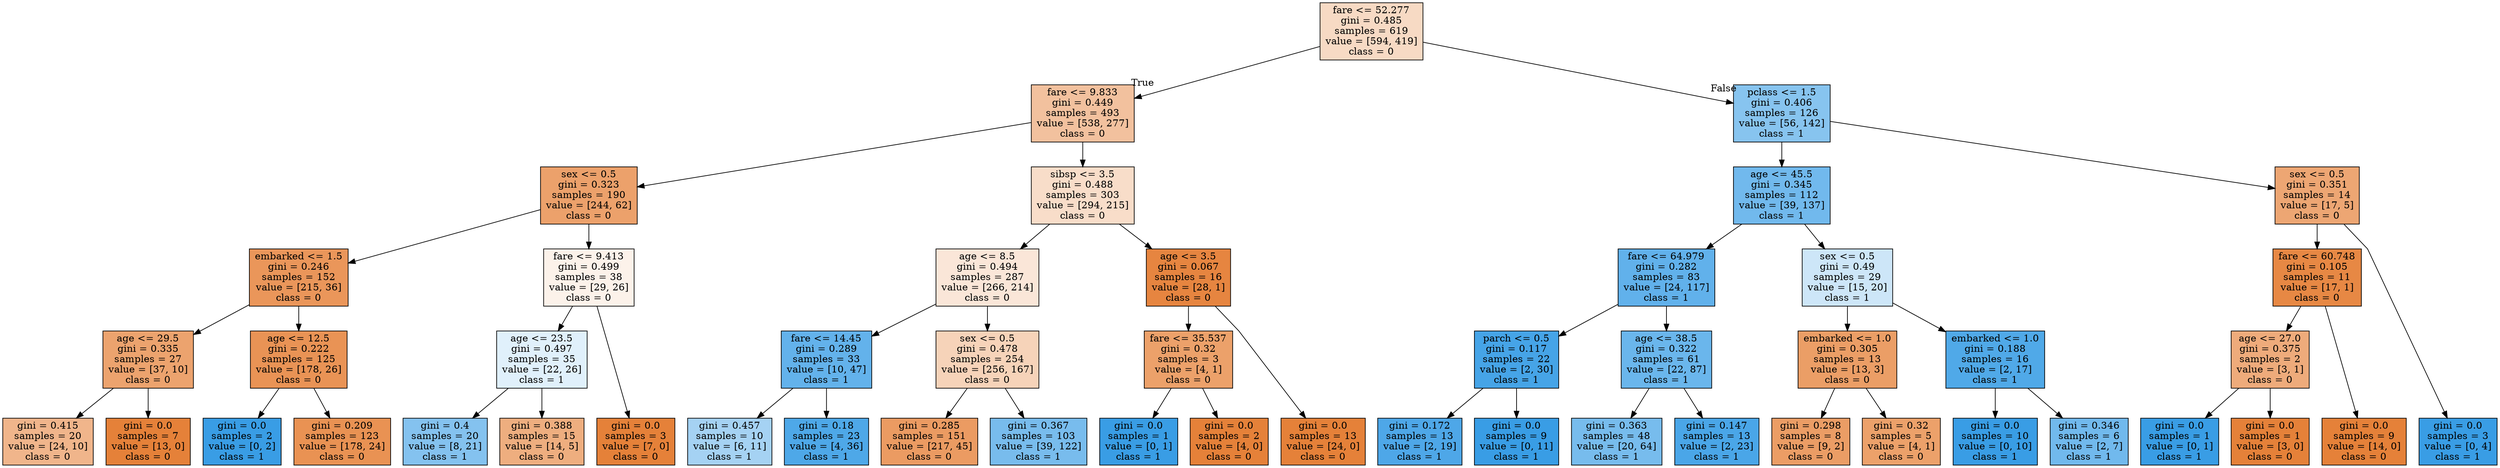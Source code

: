 digraph Tree {
node [shape=box, style="filled", color="black"] ;
graph [ranksep=equally, splines=polyline] ;
0 [label="fare <= 52.277\ngini = 0.485\nsamples = 619\nvalue = [594, 419]\nclass = 0", fillcolor="#e581394b"] ;
1 [label="fare <= 9.833\ngini = 0.449\nsamples = 493\nvalue = [538, 277]\nclass = 0", fillcolor="#e581397c"] ;
0 -> 1 [labeldistance=2.5, labelangle=45, headlabel="True"] ;
2 [label="sex <= 0.5\ngini = 0.323\nsamples = 190\nvalue = [244, 62]\nclass = 0", fillcolor="#e58139be"] ;
1 -> 2 ;
3 [label="embarked <= 1.5\ngini = 0.246\nsamples = 152\nvalue = [215, 36]\nclass = 0", fillcolor="#e58139d4"] ;
2 -> 3 ;
4 [label="age <= 29.5\ngini = 0.335\nsamples = 27\nvalue = [37, 10]\nclass = 0", fillcolor="#e58139ba"] ;
3 -> 4 ;
5 [label="gini = 0.415\nsamples = 20\nvalue = [24, 10]\nclass = 0", fillcolor="#e5813995"] ;
4 -> 5 ;
6 [label="gini = 0.0\nsamples = 7\nvalue = [13, 0]\nclass = 0", fillcolor="#e58139ff"] ;
4 -> 6 ;
7 [label="age <= 12.5\ngini = 0.222\nsamples = 125\nvalue = [178, 26]\nclass = 0", fillcolor="#e58139da"] ;
3 -> 7 ;
8 [label="gini = 0.0\nsamples = 2\nvalue = [0, 2]\nclass = 1", fillcolor="#399de5ff"] ;
7 -> 8 ;
9 [label="gini = 0.209\nsamples = 123\nvalue = [178, 24]\nclass = 0", fillcolor="#e58139dd"] ;
7 -> 9 ;
10 [label="fare <= 9.413\ngini = 0.499\nsamples = 38\nvalue = [29, 26]\nclass = 0", fillcolor="#e581391a"] ;
2 -> 10 ;
11 [label="age <= 23.5\ngini = 0.497\nsamples = 35\nvalue = [22, 26]\nclass = 1", fillcolor="#399de527"] ;
10 -> 11 ;
12 [label="gini = 0.4\nsamples = 20\nvalue = [8, 21]\nclass = 1", fillcolor="#399de59e"] ;
11 -> 12 ;
13 [label="gini = 0.388\nsamples = 15\nvalue = [14, 5]\nclass = 0", fillcolor="#e58139a4"] ;
11 -> 13 ;
14 [label="gini = 0.0\nsamples = 3\nvalue = [7, 0]\nclass = 0", fillcolor="#e58139ff"] ;
10 -> 14 ;
15 [label="sibsp <= 3.5\ngini = 0.488\nsamples = 303\nvalue = [294, 215]\nclass = 0", fillcolor="#e5813945"] ;
1 -> 15 ;
16 [label="age <= 8.5\ngini = 0.494\nsamples = 287\nvalue = [266, 214]\nclass = 0", fillcolor="#e5813932"] ;
15 -> 16 ;
17 [label="fare <= 14.45\ngini = 0.289\nsamples = 33\nvalue = [10, 47]\nclass = 1", fillcolor="#399de5c9"] ;
16 -> 17 ;
18 [label="gini = 0.457\nsamples = 10\nvalue = [6, 11]\nclass = 1", fillcolor="#399de574"] ;
17 -> 18 ;
19 [label="gini = 0.18\nsamples = 23\nvalue = [4, 36]\nclass = 1", fillcolor="#399de5e3"] ;
17 -> 19 ;
20 [label="sex <= 0.5\ngini = 0.478\nsamples = 254\nvalue = [256, 167]\nclass = 0", fillcolor="#e5813959"] ;
16 -> 20 ;
21 [label="gini = 0.285\nsamples = 151\nvalue = [217, 45]\nclass = 0", fillcolor="#e58139ca"] ;
20 -> 21 ;
22 [label="gini = 0.367\nsamples = 103\nvalue = [39, 122]\nclass = 1", fillcolor="#399de5ad"] ;
20 -> 22 ;
23 [label="age <= 3.5\ngini = 0.067\nsamples = 16\nvalue = [28, 1]\nclass = 0", fillcolor="#e58139f6"] ;
15 -> 23 ;
24 [label="fare <= 35.537\ngini = 0.32\nsamples = 3\nvalue = [4, 1]\nclass = 0", fillcolor="#e58139bf"] ;
23 -> 24 ;
25 [label="gini = 0.0\nsamples = 1\nvalue = [0, 1]\nclass = 1", fillcolor="#399de5ff"] ;
24 -> 25 ;
26 [label="gini = 0.0\nsamples = 2\nvalue = [4, 0]\nclass = 0", fillcolor="#e58139ff"] ;
24 -> 26 ;
27 [label="gini = 0.0\nsamples = 13\nvalue = [24, 0]\nclass = 0", fillcolor="#e58139ff"] ;
23 -> 27 ;
28 [label="pclass <= 1.5\ngini = 0.406\nsamples = 126\nvalue = [56, 142]\nclass = 1", fillcolor="#399de59a"] ;
0 -> 28 [labeldistance=2.5, labelangle=-45, headlabel="False"] ;
29 [label="age <= 45.5\ngini = 0.345\nsamples = 112\nvalue = [39, 137]\nclass = 1", fillcolor="#399de5b6"] ;
28 -> 29 ;
30 [label="fare <= 64.979\ngini = 0.282\nsamples = 83\nvalue = [24, 117]\nclass = 1", fillcolor="#399de5cb"] ;
29 -> 30 ;
31 [label="parch <= 0.5\ngini = 0.117\nsamples = 22\nvalue = [2, 30]\nclass = 1", fillcolor="#399de5ee"] ;
30 -> 31 ;
32 [label="gini = 0.172\nsamples = 13\nvalue = [2, 19]\nclass = 1", fillcolor="#399de5e4"] ;
31 -> 32 ;
33 [label="gini = 0.0\nsamples = 9\nvalue = [0, 11]\nclass = 1", fillcolor="#399de5ff"] ;
31 -> 33 ;
34 [label="age <= 38.5\ngini = 0.322\nsamples = 61\nvalue = [22, 87]\nclass = 1", fillcolor="#399de5bf"] ;
30 -> 34 ;
35 [label="gini = 0.363\nsamples = 48\nvalue = [20, 64]\nclass = 1", fillcolor="#399de5af"] ;
34 -> 35 ;
36 [label="gini = 0.147\nsamples = 13\nvalue = [2, 23]\nclass = 1", fillcolor="#399de5e9"] ;
34 -> 36 ;
37 [label="sex <= 0.5\ngini = 0.49\nsamples = 29\nvalue = [15, 20]\nclass = 1", fillcolor="#399de540"] ;
29 -> 37 ;
38 [label="embarked <= 1.0\ngini = 0.305\nsamples = 13\nvalue = [13, 3]\nclass = 0", fillcolor="#e58139c4"] ;
37 -> 38 ;
39 [label="gini = 0.298\nsamples = 8\nvalue = [9, 2]\nclass = 0", fillcolor="#e58139c6"] ;
38 -> 39 ;
40 [label="gini = 0.32\nsamples = 5\nvalue = [4, 1]\nclass = 0", fillcolor="#e58139bf"] ;
38 -> 40 ;
41 [label="embarked <= 1.0\ngini = 0.188\nsamples = 16\nvalue = [2, 17]\nclass = 1", fillcolor="#399de5e1"] ;
37 -> 41 ;
42 [label="gini = 0.0\nsamples = 10\nvalue = [0, 10]\nclass = 1", fillcolor="#399de5ff"] ;
41 -> 42 ;
43 [label="gini = 0.346\nsamples = 6\nvalue = [2, 7]\nclass = 1", fillcolor="#399de5b6"] ;
41 -> 43 ;
44 [label="sex <= 0.5\ngini = 0.351\nsamples = 14\nvalue = [17, 5]\nclass = 0", fillcolor="#e58139b4"] ;
28 -> 44 ;
45 [label="fare <= 60.748\ngini = 0.105\nsamples = 11\nvalue = [17, 1]\nclass = 0", fillcolor="#e58139f0"] ;
44 -> 45 ;
46 [label="age <= 27.0\ngini = 0.375\nsamples = 2\nvalue = [3, 1]\nclass = 0", fillcolor="#e58139aa"] ;
45 -> 46 ;
47 [label="gini = 0.0\nsamples = 1\nvalue = [0, 1]\nclass = 1", fillcolor="#399de5ff"] ;
46 -> 47 ;
48 [label="gini = 0.0\nsamples = 1\nvalue = [3, 0]\nclass = 0", fillcolor="#e58139ff"] ;
46 -> 48 ;
49 [label="gini = 0.0\nsamples = 9\nvalue = [14, 0]\nclass = 0", fillcolor="#e58139ff"] ;
45 -> 49 ;
50 [label="gini = 0.0\nsamples = 3\nvalue = [0, 4]\nclass = 1", fillcolor="#399de5ff"] ;
44 -> 50 ;
{rank=same ; 0} ;
{rank=same ; 1; 28} ;
{rank=same ; 2; 15; 29; 44} ;
{rank=same ; 3; 10; 16; 23; 30; 37; 45} ;
{rank=same ; 4; 7; 11; 17; 20; 24; 31; 34; 38; 41; 46} ;
{rank=same ; 5; 6; 8; 9; 12; 13; 14; 18; 19; 21; 22; 25; 26; 27; 32; 33; 35; 36; 39; 40; 42; 43; 47; 48; 49; 50} ;
}
